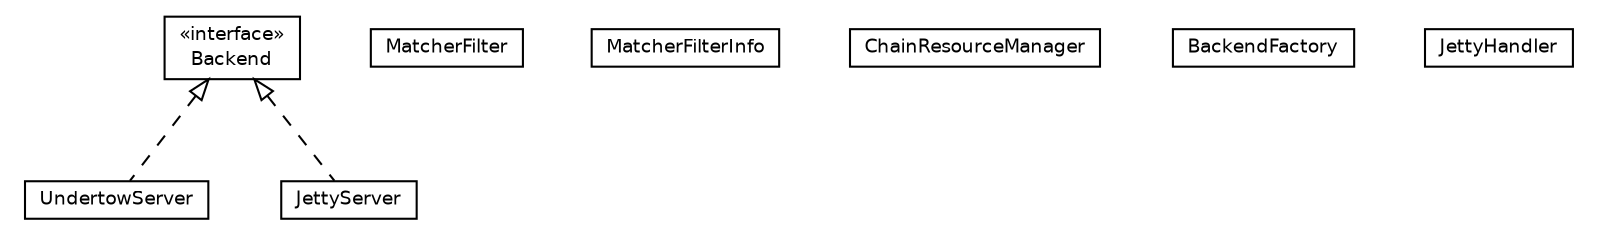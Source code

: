 #!/usr/local/bin/dot
#
# Class diagram 
# Generated by UMLGraph version R5_6-24-gf6e263 (http://www.umlgraph.org/)
#

digraph G {
	edge [fontname="Helvetica",fontsize=10,labelfontname="Helvetica",labelfontsize=10];
	node [fontname="Helvetica",fontsize=10,shape=plaintext];
	nodesep=0.25;
	ranksep=0.5;
	// sabina.server.Backend
	c80 [label=<<table title="sabina.server.Backend" border="0" cellborder="1" cellspacing="0" cellpadding="2" port="p" href="./Backend.html">
		<tr><td><table border="0" cellspacing="0" cellpadding="1">
<tr><td align="center" balign="center"> &#171;interface&#187; </td></tr>
<tr><td align="center" balign="center"> Backend </td></tr>
		</table></td></tr>
		</table>>, URL="./Backend.html", fontname="Helvetica", fontcolor="black", fontsize=9.0];
	// sabina.server.MatcherFilter
	c81 [label=<<table title="sabina.server.MatcherFilter" border="0" cellborder="1" cellspacing="0" cellpadding="2" port="p" href="./MatcherFilter.html">
		<tr><td><table border="0" cellspacing="0" cellpadding="1">
<tr><td align="center" balign="center"> MatcherFilter </td></tr>
		</table></td></tr>
		</table>>, URL="./MatcherFilter.html", fontname="Helvetica", fontcolor="black", fontsize=9.0];
	// sabina.server.MatcherFilterInfo
	c82 [label=<<table title="sabina.server.MatcherFilterInfo" border="0" cellborder="1" cellspacing="0" cellpadding="2" port="p" href="./MatcherFilterInfo.html">
		<tr><td><table border="0" cellspacing="0" cellpadding="1">
<tr><td align="center" balign="center"> MatcherFilterInfo </td></tr>
		</table></td></tr>
		</table>>, URL="./MatcherFilterInfo.html", fontname="Helvetica", fontcolor="black", fontsize=9.0];
	// sabina.server.ChainResourceManager
	c83 [label=<<table title="sabina.server.ChainResourceManager" border="0" cellborder="1" cellspacing="0" cellpadding="2" port="p" href="./ChainResourceManager.html">
		<tr><td><table border="0" cellspacing="0" cellpadding="1">
<tr><td align="center" balign="center"> ChainResourceManager </td></tr>
		</table></td></tr>
		</table>>, URL="./ChainResourceManager.html", fontname="Helvetica", fontcolor="black", fontsize=9.0];
	// sabina.server.UndertowServer
	c84 [label=<<table title="sabina.server.UndertowServer" border="0" cellborder="1" cellspacing="0" cellpadding="2" port="p" href="./UndertowServer.html">
		<tr><td><table border="0" cellspacing="0" cellpadding="1">
<tr><td align="center" balign="center"> UndertowServer </td></tr>
		</table></td></tr>
		</table>>, URL="./UndertowServer.html", fontname="Helvetica", fontcolor="black", fontsize=9.0];
	// sabina.server.BackendFactory
	c85 [label=<<table title="sabina.server.BackendFactory" border="0" cellborder="1" cellspacing="0" cellpadding="2" port="p" href="./BackendFactory.html">
		<tr><td><table border="0" cellspacing="0" cellpadding="1">
<tr><td align="center" balign="center"> BackendFactory </td></tr>
		</table></td></tr>
		</table>>, URL="./BackendFactory.html", fontname="Helvetica", fontcolor="black", fontsize=9.0];
	// sabina.server.JettyHandler
	c86 [label=<<table title="sabina.server.JettyHandler" border="0" cellborder="1" cellspacing="0" cellpadding="2" port="p" href="./JettyHandler.html">
		<tr><td><table border="0" cellspacing="0" cellpadding="1">
<tr><td align="center" balign="center"> JettyHandler </td></tr>
		</table></td></tr>
		</table>>, URL="./JettyHandler.html", fontname="Helvetica", fontcolor="black", fontsize=9.0];
	// sabina.server.JettyServer
	c87 [label=<<table title="sabina.server.JettyServer" border="0" cellborder="1" cellspacing="0" cellpadding="2" port="p" href="./JettyServer.html">
		<tr><td><table border="0" cellspacing="0" cellpadding="1">
<tr><td align="center" balign="center"> JettyServer </td></tr>
		</table></td></tr>
		</table>>, URL="./JettyServer.html", fontname="Helvetica", fontcolor="black", fontsize=9.0];
	//sabina.server.UndertowServer implements sabina.server.Backend
	c80:p -> c84:p [dir=back,arrowtail=empty,style=dashed];
	//sabina.server.JettyServer implements sabina.server.Backend
	c80:p -> c87:p [dir=back,arrowtail=empty,style=dashed];
}

